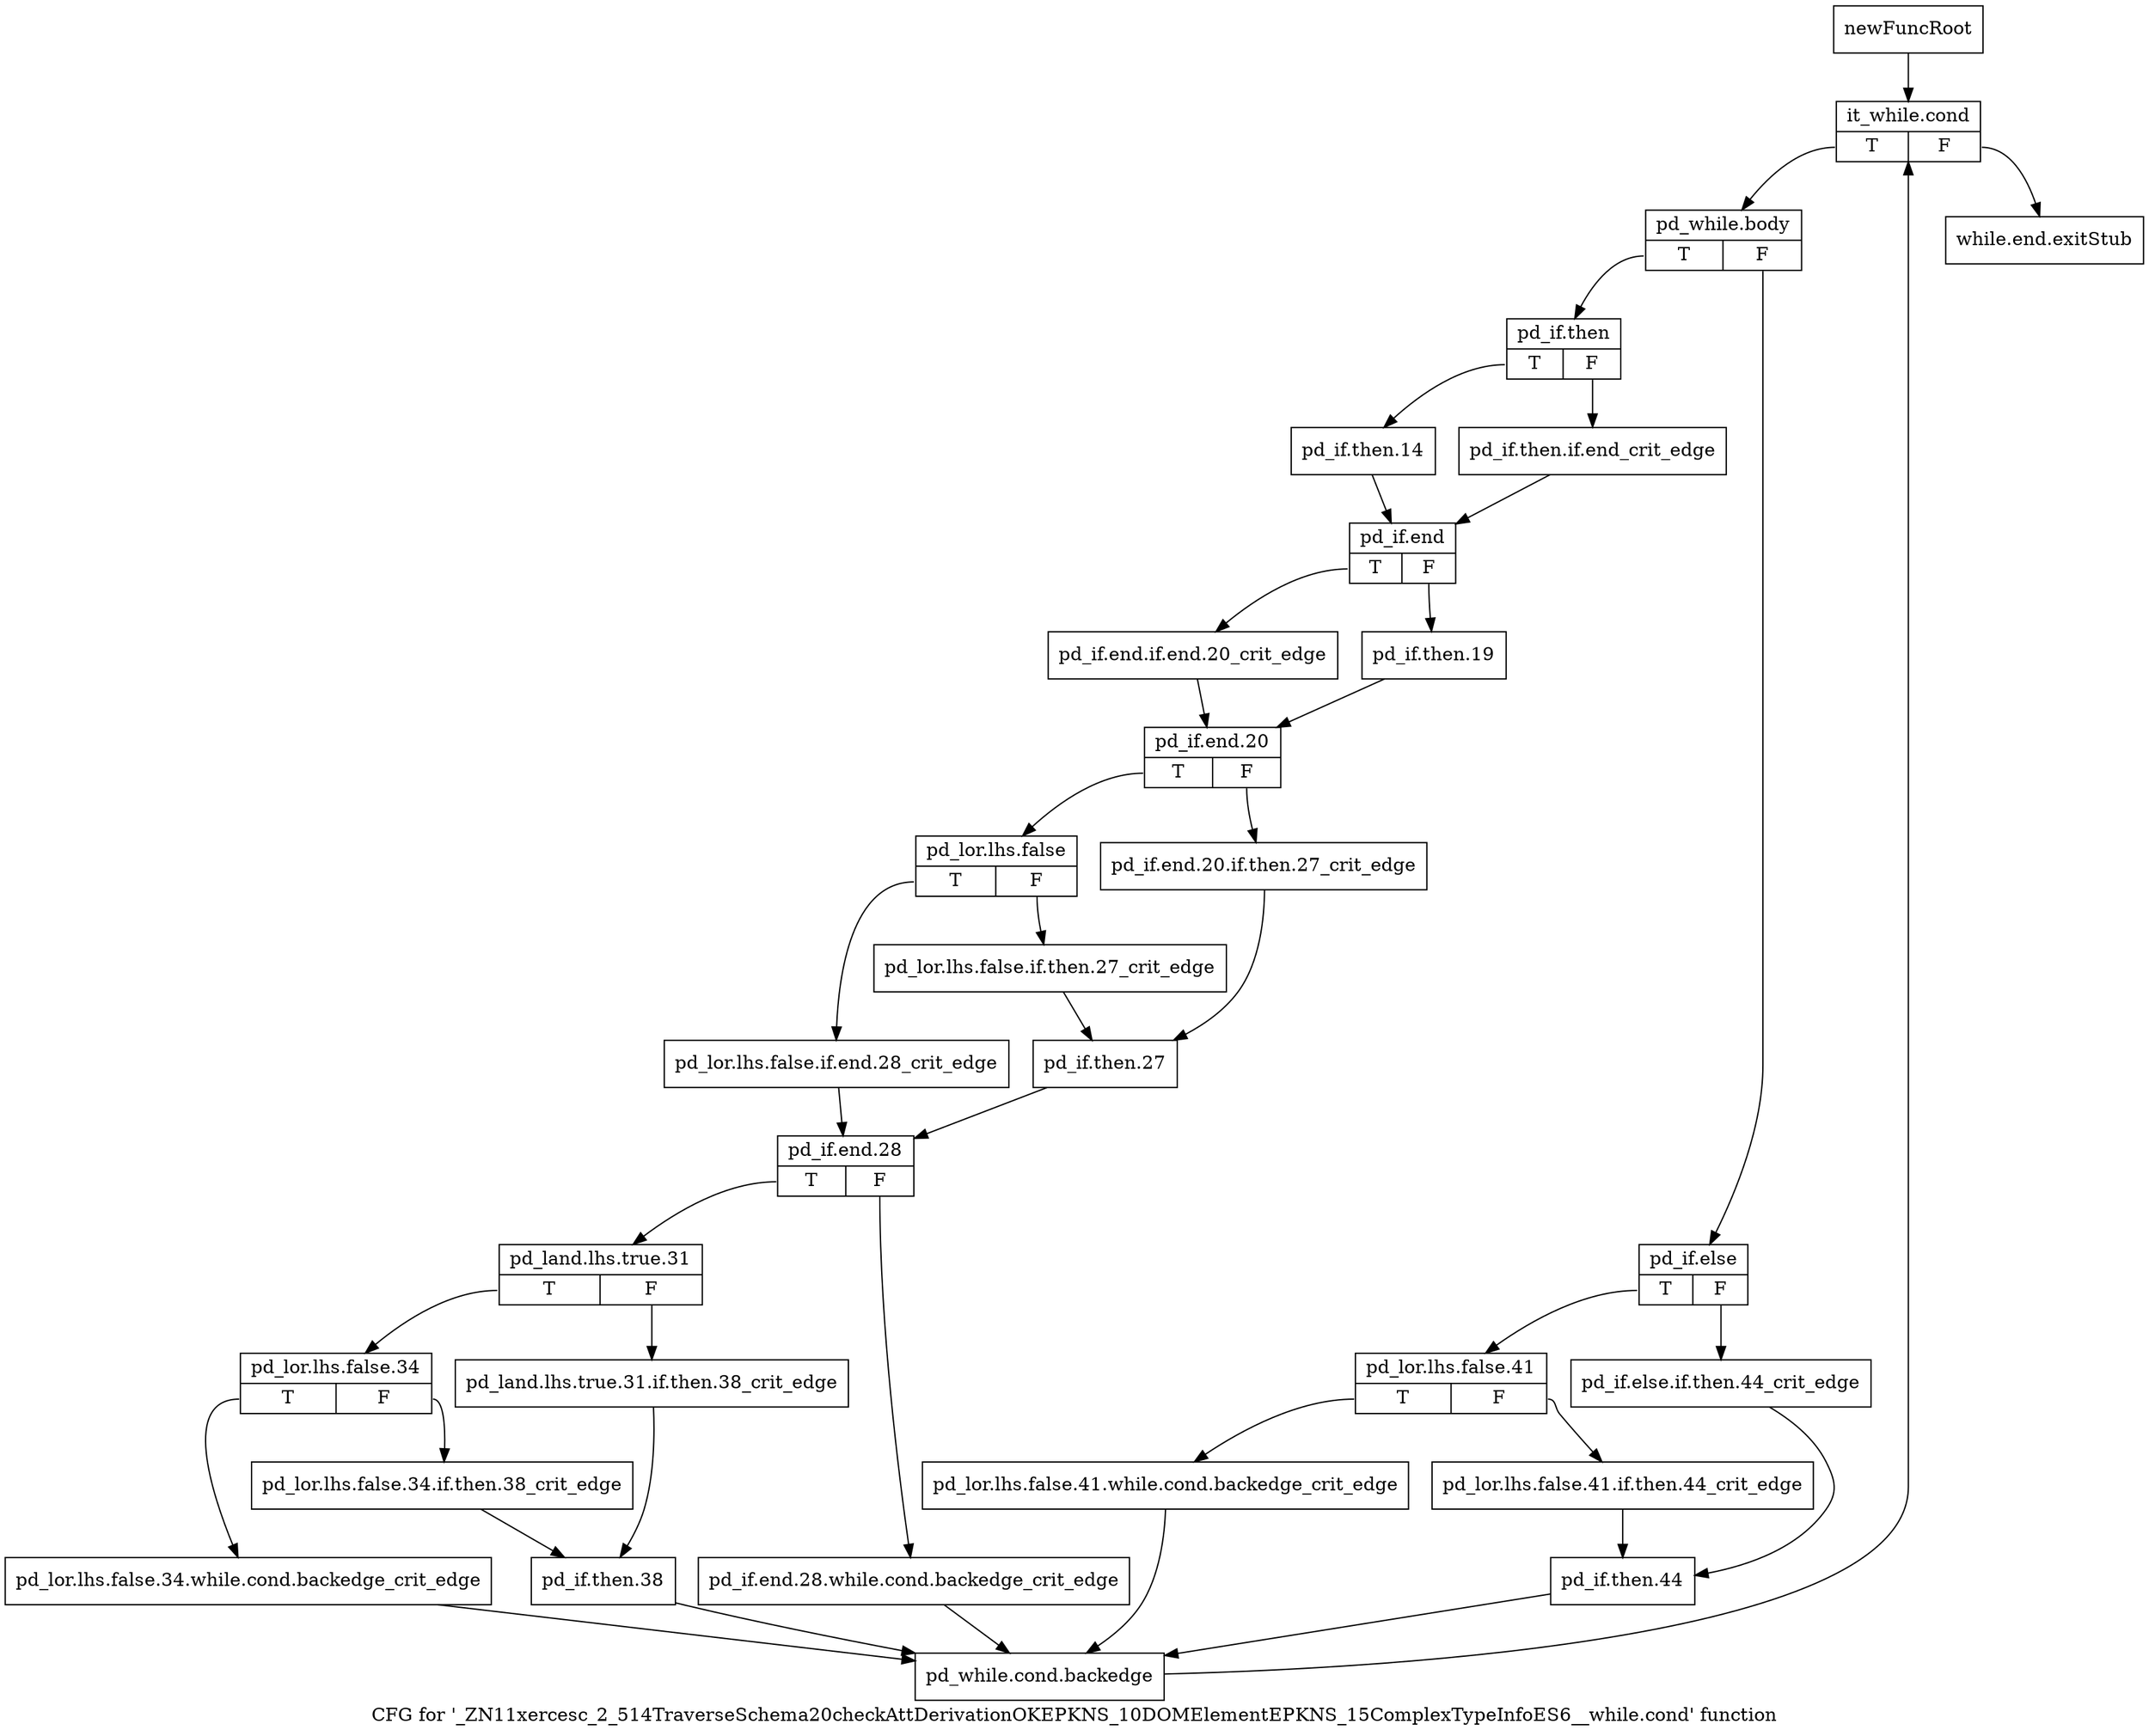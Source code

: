 digraph "CFG for '_ZN11xercesc_2_514TraverseSchema20checkAttDerivationOKEPKNS_10DOMElementEPKNS_15ComplexTypeInfoES6__while.cond' function" {
	label="CFG for '_ZN11xercesc_2_514TraverseSchema20checkAttDerivationOKEPKNS_10DOMElementEPKNS_15ComplexTypeInfoES6__while.cond' function";

	Node0x9a4f3f0 [shape=record,label="{newFuncRoot}"];
	Node0x9a4f3f0 -> Node0x9a4f490;
	Node0x9a4f440 [shape=record,label="{while.end.exitStub}"];
	Node0x9a4f490 [shape=record,label="{it_while.cond|{<s0>T|<s1>F}}"];
	Node0x9a4f490:s0 -> Node0x9a4f4e0;
	Node0x9a4f490:s1 -> Node0x9a4f440;
	Node0x9a4f4e0 [shape=record,label="{pd_while.body|{<s0>T|<s1>F}}"];
	Node0x9a4f4e0:s0 -> Node0x9a4f710;
	Node0x9a4f4e0:s1 -> Node0x9a4f530;
	Node0x9a4f530 [shape=record,label="{pd_if.else|{<s0>T|<s1>F}}"];
	Node0x9a4f530:s0 -> Node0x9a4f5d0;
	Node0x9a4f530:s1 -> Node0x9a4f580;
	Node0x9a4f580 [shape=record,label="{pd_if.else.if.then.44_crit_edge}"];
	Node0x9a4f580 -> Node0x9a4f670;
	Node0x9a4f5d0 [shape=record,label="{pd_lor.lhs.false.41|{<s0>T|<s1>F}}"];
	Node0x9a4f5d0:s0 -> Node0x9a4f6c0;
	Node0x9a4f5d0:s1 -> Node0x9a4f620;
	Node0x9a4f620 [shape=record,label="{pd_lor.lhs.false.41.if.then.44_crit_edge}"];
	Node0x9a4f620 -> Node0x9a4f670;
	Node0x9a4f670 [shape=record,label="{pd_if.then.44}"];
	Node0x9a4f670 -> Node0x9a4fd50;
	Node0x9a4f6c0 [shape=record,label="{pd_lor.lhs.false.41.while.cond.backedge_crit_edge}"];
	Node0x9a4f6c0 -> Node0x9a4fd50;
	Node0x9a4f710 [shape=record,label="{pd_if.then|{<s0>T|<s1>F}}"];
	Node0x9a4f710:s0 -> Node0x9a4f7b0;
	Node0x9a4f710:s1 -> Node0x9a4f760;
	Node0x9a4f760 [shape=record,label="{pd_if.then.if.end_crit_edge}"];
	Node0x9a4f760 -> Node0x9a4f800;
	Node0x9a4f7b0 [shape=record,label="{pd_if.then.14}"];
	Node0x9a4f7b0 -> Node0x9a4f800;
	Node0x9a4f800 [shape=record,label="{pd_if.end|{<s0>T|<s1>F}}"];
	Node0x9a4f800:s0 -> Node0x9a4f8a0;
	Node0x9a4f800:s1 -> Node0x9a4f850;
	Node0x9a4f850 [shape=record,label="{pd_if.then.19}"];
	Node0x9a4f850 -> Node0x9a4f8f0;
	Node0x9a4f8a0 [shape=record,label="{pd_if.end.if.end.20_crit_edge}"];
	Node0x9a4f8a0 -> Node0x9a4f8f0;
	Node0x9a4f8f0 [shape=record,label="{pd_if.end.20|{<s0>T|<s1>F}}"];
	Node0x9a4f8f0:s0 -> Node0x9a4f990;
	Node0x9a4f8f0:s1 -> Node0x9a4f940;
	Node0x9a4f940 [shape=record,label="{pd_if.end.20.if.then.27_crit_edge}"];
	Node0x9a4f940 -> Node0x9a4fa30;
	Node0x9a4f990 [shape=record,label="{pd_lor.lhs.false|{<s0>T|<s1>F}}"];
	Node0x9a4f990:s0 -> Node0x9a4fa80;
	Node0x9a4f990:s1 -> Node0x9a4f9e0;
	Node0x9a4f9e0 [shape=record,label="{pd_lor.lhs.false.if.then.27_crit_edge}"];
	Node0x9a4f9e0 -> Node0x9a4fa30;
	Node0x9a4fa30 [shape=record,label="{pd_if.then.27}"];
	Node0x9a4fa30 -> Node0x9a4fad0;
	Node0x9a4fa80 [shape=record,label="{pd_lor.lhs.false.if.end.28_crit_edge}"];
	Node0x9a4fa80 -> Node0x9a4fad0;
	Node0x9a4fad0 [shape=record,label="{pd_if.end.28|{<s0>T|<s1>F}}"];
	Node0x9a4fad0:s0 -> Node0x9a4fb70;
	Node0x9a4fad0:s1 -> Node0x9a4fb20;
	Node0x9a4fb20 [shape=record,label="{pd_if.end.28.while.cond.backedge_crit_edge}"];
	Node0x9a4fb20 -> Node0x9a4fd50;
	Node0x9a4fb70 [shape=record,label="{pd_land.lhs.true.31|{<s0>T|<s1>F}}"];
	Node0x9a4fb70:s0 -> Node0x9a4fc10;
	Node0x9a4fb70:s1 -> Node0x9a4fbc0;
	Node0x9a4fbc0 [shape=record,label="{pd_land.lhs.true.31.if.then.38_crit_edge}"];
	Node0x9a4fbc0 -> Node0x9a4fcb0;
	Node0x9a4fc10 [shape=record,label="{pd_lor.lhs.false.34|{<s0>T|<s1>F}}"];
	Node0x9a4fc10:s0 -> Node0x9a4fd00;
	Node0x9a4fc10:s1 -> Node0x9a4fc60;
	Node0x9a4fc60 [shape=record,label="{pd_lor.lhs.false.34.if.then.38_crit_edge}"];
	Node0x9a4fc60 -> Node0x9a4fcb0;
	Node0x9a4fcb0 [shape=record,label="{pd_if.then.38}"];
	Node0x9a4fcb0 -> Node0x9a4fd50;
	Node0x9a4fd00 [shape=record,label="{pd_lor.lhs.false.34.while.cond.backedge_crit_edge}"];
	Node0x9a4fd00 -> Node0x9a4fd50;
	Node0x9a4fd50 [shape=record,label="{pd_while.cond.backedge}"];
	Node0x9a4fd50 -> Node0x9a4f490;
}
